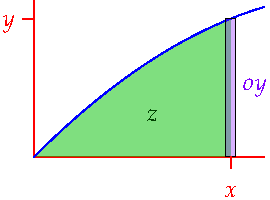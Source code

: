 settings.tex="pdflatex";

texpreamble("\usepackage{amsmath}
\usepackage{amsthm,amssymb}
\usepackage{mathpazo}
\usepackage[svgnames]{xcolor}
");
include graph;

size(135,100,IgnoreAspect);

real f(real t){return 4-(t-2)^2;}

real a=1.2;
path p=graph(f,0,a)--(a,0)--cycle;
fill(p,heavygreen+opacity(0.5));

draw(graph(f,0,1.4),blue);

real de=0.03;
filldraw(box((a-de,0),(a+de,f(a))),purple+opacity(0.3),linewidth(0.1));

label("$oy$",(a+de,0.5*f(a)),E,purple);

xaxis(0,1.4,red);
yaxis(0,3.8,red);

label("$z$",(1.2a/2,0.5*f(a/2)),darkgreen);

xtick(Label("$x$",align=S),a,S,red);
ytick(Label("$y$",align=W),f(a),W,red);
